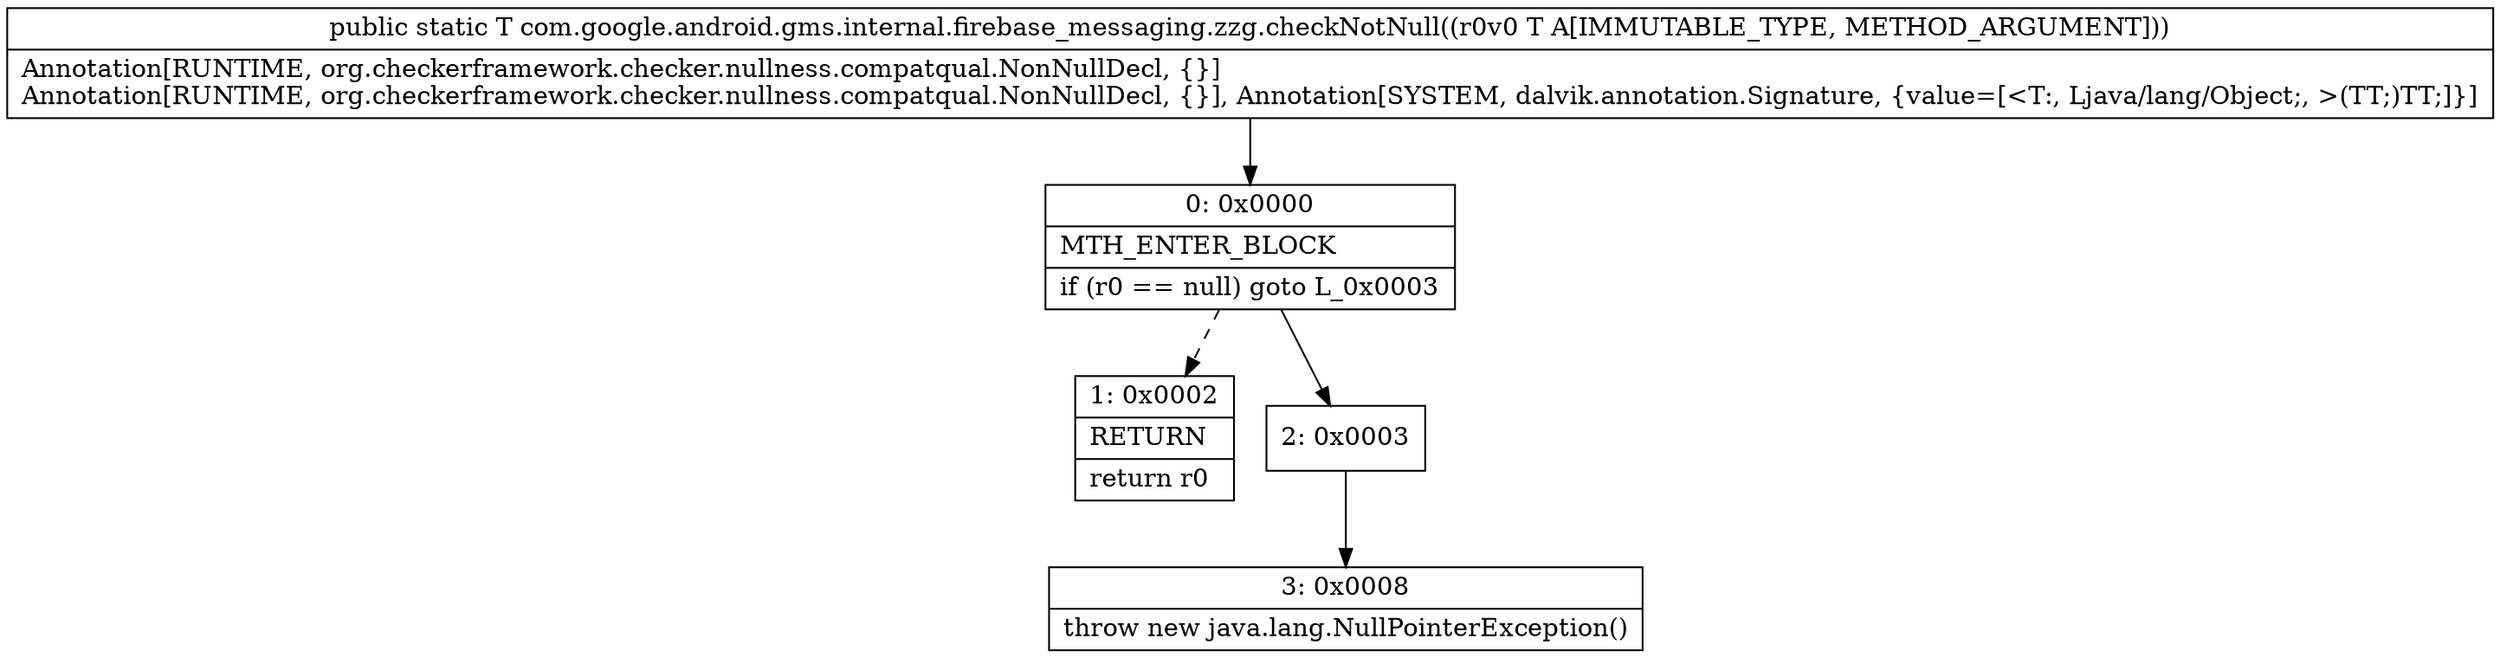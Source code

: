 digraph "CFG forcom.google.android.gms.internal.firebase_messaging.zzg.checkNotNull(Ljava\/lang\/Object;)Ljava\/lang\/Object;" {
Node_0 [shape=record,label="{0\:\ 0x0000|MTH_ENTER_BLOCK\l|if (r0 == null) goto L_0x0003\l}"];
Node_1 [shape=record,label="{1\:\ 0x0002|RETURN\l|return r0\l}"];
Node_2 [shape=record,label="{2\:\ 0x0003}"];
Node_3 [shape=record,label="{3\:\ 0x0008|throw new java.lang.NullPointerException()\l}"];
MethodNode[shape=record,label="{public static T com.google.android.gms.internal.firebase_messaging.zzg.checkNotNull((r0v0 T A[IMMUTABLE_TYPE, METHOD_ARGUMENT]))  | Annotation[RUNTIME, org.checkerframework.checker.nullness.compatqual.NonNullDecl, \{\}]\lAnnotation[RUNTIME, org.checkerframework.checker.nullness.compatqual.NonNullDecl, \{\}], Annotation[SYSTEM, dalvik.annotation.Signature, \{value=[\<T:, Ljava\/lang\/Object;, \>(TT;)TT;]\}]\l}"];
MethodNode -> Node_0;
Node_0 -> Node_1[style=dashed];
Node_0 -> Node_2;
Node_2 -> Node_3;
}

